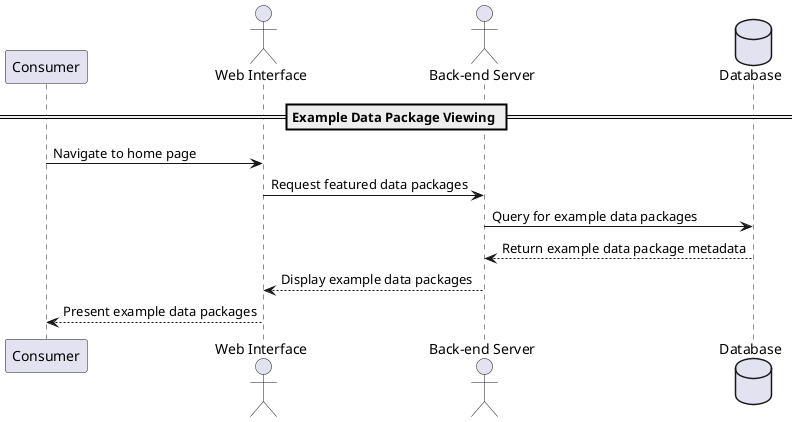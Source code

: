 @startuml
participant Consumer as consumer
actor "Web Interface" as web_interface
actor "Back-end Server" as backend_server
database "Database" as database

== Example Data Package Viewing ==

consumer -> web_interface : Navigate to home page
web_interface -> backend_server : Request featured data packages
backend_server -> database : Query for example data packages
database --> backend_server : Return example data package metadata
backend_server --> web_interface : Display example data packages
web_interface --> consumer : Present example data packages

@enduml